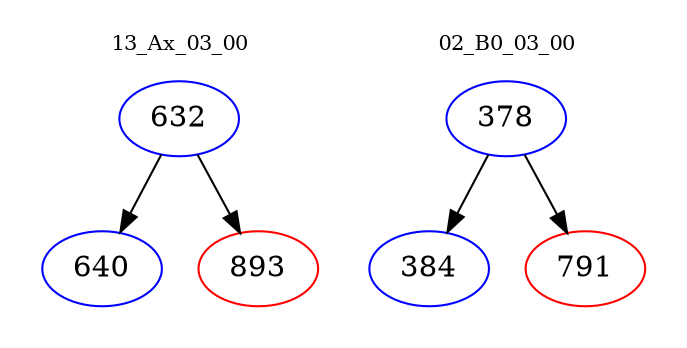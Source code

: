 digraph{
subgraph cluster_0 {
color = white
label = "13_Ax_03_00";
fontsize=10;
T0_632 [label="632", color="blue"]
T0_632 -> T0_640 [color="black"]
T0_640 [label="640", color="blue"]
T0_632 -> T0_893 [color="black"]
T0_893 [label="893", color="red"]
}
subgraph cluster_1 {
color = white
label = "02_B0_03_00";
fontsize=10;
T1_378 [label="378", color="blue"]
T1_378 -> T1_384 [color="black"]
T1_384 [label="384", color="blue"]
T1_378 -> T1_791 [color="black"]
T1_791 [label="791", color="red"]
}
}
